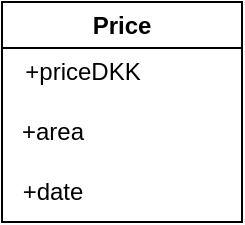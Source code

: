 <mxfile version="20.8.16" type="device" pages="3"><diagram id="R2lEEEUBdFMjLlhIrx00" name="DB diagram"><mxGraphModel dx="1276" dy="614" grid="1" gridSize="10" guides="1" tooltips="1" connect="1" arrows="1" fold="1" page="1" pageScale="1" pageWidth="850" pageHeight="1100" math="0" shadow="0" extFonts="Permanent Marker^https://fonts.googleapis.com/css?family=Permanent+Marker"><root><mxCell id="0"/><mxCell id="1" parent="0"/><mxCell id="hzkmhBm8E3jMu7rX12Jn-3" value="Price" style="swimlane;whiteSpace=wrap;html=1;" parent="1" vertex="1"><mxGeometry x="80" y="150" width="120" height="110" as="geometry"/></mxCell><mxCell id="hzkmhBm8E3jMu7rX12Jn-4" value="+priceDKK" style="text;html=1;align=center;verticalAlign=middle;resizable=0;points=[];autosize=1;strokeColor=none;fillColor=none;" parent="hzkmhBm8E3jMu7rX12Jn-3" vertex="1"><mxGeometry y="20" width="80" height="30" as="geometry"/></mxCell><mxCell id="hzkmhBm8E3jMu7rX12Jn-5" value="+area" style="text;html=1;align=center;verticalAlign=middle;resizable=0;points=[];autosize=1;strokeColor=none;fillColor=none;" parent="hzkmhBm8E3jMu7rX12Jn-3" vertex="1"><mxGeometry y="50" width="50" height="30" as="geometry"/></mxCell><mxCell id="hzkmhBm8E3jMu7rX12Jn-6" value="+date" style="text;html=1;align=center;verticalAlign=middle;resizable=0;points=[];autosize=1;strokeColor=none;fillColor=none;" parent="hzkmhBm8E3jMu7rX12Jn-3" vertex="1"><mxGeometry y="80" width="50" height="30" as="geometry"/></mxCell></root></mxGraphModel></diagram><diagram id="r6HzV9VnR2lEYwhBvP23" name="Component"><mxGraphModel dx="1276" dy="614" grid="1" gridSize="10" guides="1" tooltips="1" connect="1" arrows="1" fold="1" page="1" pageScale="1" pageWidth="827" pageHeight="1169" math="0" shadow="0"><root><mxCell id="0"/><mxCell id="1" parent="0"/><mxCell id="mOjqBlKlax9vZVKv--Yz-6" style="edgeStyle=orthogonalEdgeStyle;rounded=0;orthogonalLoop=1;jettySize=auto;html=1;endArrow=circle;endFill=0;" parent="1" source="VzLLGAgZRNpX3lB7fu7d-1" edge="1"><mxGeometry relative="1" as="geometry"><mxPoint x="850" y="360" as="targetPoint"/></mxGeometry></mxCell><mxCell id="VzLLGAgZRNpX3lB7fu7d-1" value="«DB»&lt;b&gt;DB&lt;/b&gt;&lt;br&gt;&lt;b&gt;&lt;/b&gt;" style="html=1;dropTarget=0;whiteSpace=wrap;" parent="1" vertex="1"><mxGeometry x="760" y="180" width="180" height="90" as="geometry"/></mxCell><mxCell id="VzLLGAgZRNpX3lB7fu7d-2" value="" style="shape=module;jettyWidth=8;jettyHeight=4;" parent="VzLLGAgZRNpX3lB7fu7d-1" vertex="1"><mxGeometry x="1" width="20" height="20" relative="1" as="geometry"><mxPoint x="-27" y="7" as="offset"/></mxGeometry></mxCell><mxCell id="VzLLGAgZRNpX3lB7fu7d-5" value="" style="edgeStyle=orthogonalEdgeStyle;rounded=0;orthogonalLoop=1;jettySize=auto;html=1;endArrow=halfCircle;endFill=0;" parent="1" source="VzLLGAgZRNpX3lB7fu7d-3" edge="1"><mxGeometry relative="1" as="geometry"><mxPoint x="850" y="360" as="targetPoint"/></mxGeometry></mxCell><mxCell id="wn3KdayX_ecW7B6-PYuo-3" style="edgeStyle=orthogonalEdgeStyle;rounded=0;orthogonalLoop=1;jettySize=auto;html=1;endArrow=halfCircle;endFill=0;" parent="1" source="VzLLGAgZRNpX3lB7fu7d-3" edge="1"><mxGeometry relative="1" as="geometry"><mxPoint x="520" y="300" as="targetPoint"/><Array as="points"><mxPoint x="590" y="300"/></Array></mxGeometry></mxCell><mxCell id="VzLLGAgZRNpX3lB7fu7d-3" value="«Backend»EngergyWatcher" style="html=1;dropTarget=0;whiteSpace=wrap;" parent="1" vertex="1"><mxGeometry x="490" y="390" width="180" height="90" as="geometry"/></mxCell><mxCell id="VzLLGAgZRNpX3lB7fu7d-4" value="" style="shape=module;jettyWidth=8;jettyHeight=4;" parent="VzLLGAgZRNpX3lB7fu7d-3" vertex="1"><mxGeometry x="1" width="20" height="20" relative="1" as="geometry"><mxPoint x="-27" y="7" as="offset"/></mxGeometry></mxCell><mxCell id="VzLLGAgZRNpX3lB7fu7d-6" value="«Frontend»EnergyWatchWeb" style="html=1;dropTarget=0;whiteSpace=wrap;" parent="1" vertex="1"><mxGeometry x="10" y="390" width="180" height="90" as="geometry"/></mxCell><mxCell id="VzLLGAgZRNpX3lB7fu7d-7" value="" style="shape=module;jettyWidth=8;jettyHeight=4;" parent="VzLLGAgZRNpX3lB7fu7d-6" vertex="1"><mxGeometry x="1" width="20" height="20" relative="1" as="geometry"><mxPoint x="-27" y="7" as="offset"/></mxGeometry></mxCell><mxCell id="VzLLGAgZRNpX3lB7fu7d-10" value="" style="edgeStyle=orthogonalEdgeStyle;rounded=0;orthogonalLoop=1;jettySize=auto;html=1;endArrow=circle;endFill=0;" parent="1" source="VzLLGAgZRNpX3lB7fu7d-8" edge="1"><mxGeometry relative="1" as="geometry"><mxPoint x="520" y="300" as="targetPoint"/><Array as="points"><mxPoint x="100" y="300"/><mxPoint x="490" y="300"/></Array></mxGeometry></mxCell><mxCell id="VzLLGAgZRNpX3lB7fu7d-8" value="«API»EnergiDataService" style="html=1;dropTarget=0;whiteSpace=wrap;" parent="1" vertex="1"><mxGeometry x="10" y="180" width="180" height="90" as="geometry"/></mxCell><mxCell id="VzLLGAgZRNpX3lB7fu7d-9" value="" style="shape=module;jettyWidth=8;jettyHeight=4;" parent="VzLLGAgZRNpX3lB7fu7d-8" vertex="1"><mxGeometry x="1" width="20" height="20" relative="1" as="geometry"><mxPoint x="-27" y="7" as="offset"/></mxGeometry></mxCell><mxCell id="VzLLGAgZRNpX3lB7fu7d-12" value="JSON" style="text;html=1;align=center;verticalAlign=middle;resizable=0;points=[];autosize=1;strokeColor=none;fillColor=none;" parent="1" vertex="1"><mxGeometry x="210" y="270" width="50" height="30" as="geometry"/></mxCell><mxCell id="VzLLGAgZRNpX3lB7fu7d-13" value="JSON" style="text;html=1;align=center;verticalAlign=middle;resizable=0;points=[];autosize=1;strokeColor=none;fillColor=none;" parent="1" vertex="1"><mxGeometry x="520" y="320" width="50" height="30" as="geometry"/></mxCell><mxCell id="wn3KdayX_ecW7B6-PYuo-4" value="filtered JSON" style="text;html=1;align=center;verticalAlign=middle;resizable=0;points=[];autosize=1;strokeColor=none;fillColor=none;" parent="1" vertex="1"><mxGeometry x="210" y="390" width="90" height="30" as="geometry"/></mxCell><mxCell id="wn3KdayX_ecW7B6-PYuo-5" value="filtered JSON" style="text;html=1;align=center;verticalAlign=middle;resizable=0;points=[];autosize=1;strokeColor=none;fillColor=none;" parent="1" vertex="1"><mxGeometry x="369" y="390" width="90" height="30" as="geometry"/></mxCell><mxCell id="wn3KdayX_ecW7B6-PYuo-8" value="" style="edgeStyle=orthogonalEdgeStyle;rounded=0;orthogonalLoop=1;jettySize=auto;html=1;endArrow=circle;endFill=0;" parent="1" source="VzLLGAgZRNpX3lB7fu7d-3" edge="1"><mxGeometry relative="1" as="geometry"><mxPoint x="110" y="280" as="sourcePoint"/><mxPoint x="320" y="440" as="targetPoint"/><Array as="points"><mxPoint x="450" y="440"/><mxPoint x="450" y="440"/></Array></mxGeometry></mxCell><mxCell id="wn3KdayX_ecW7B6-PYuo-9" style="edgeStyle=orthogonalEdgeStyle;rounded=0;orthogonalLoop=1;jettySize=auto;html=1;endArrow=halfCircle;endFill=0;" parent="1" source="VzLLGAgZRNpX3lB7fu7d-6" edge="1"><mxGeometry relative="1" as="geometry"><mxPoint x="600" y="400" as="sourcePoint"/><mxPoint x="320" y="440" as="targetPoint"/><Array as="points"><mxPoint x="220" y="440"/><mxPoint x="220" y="440"/></Array></mxGeometry></mxCell><mxCell id="mOjqBlKlax9vZVKv--Yz-7" value="filtered JSON" style="text;html=1;align=center;verticalAlign=middle;resizable=0;points=[];autosize=1;strokeColor=none;fillColor=none;" parent="1" vertex="1"><mxGeometry x="700" y="390" width="90" height="30" as="geometry"/></mxCell><mxCell id="mOjqBlKlax9vZVKv--Yz-8" value="filtered JSON" style="text;html=1;align=center;verticalAlign=middle;resizable=0;points=[];autosize=1;strokeColor=none;fillColor=none;" parent="1" vertex="1"><mxGeometry x="750" y="270" width="90" height="30" as="geometry"/></mxCell></root></mxGraphModel></diagram><diagram id="0oBNr8x6gBaMPlD8dyMk" name="UML Class"><mxGraphModel dx="2117" dy="1798" grid="1" gridSize="10" guides="1" tooltips="1" connect="1" arrows="1" fold="1" page="1" pageScale="1" pageWidth="827" pageHeight="1169" math="0" shadow="0"><root><mxCell id="0"/><mxCell id="1" parent="0"/><mxCell id="ieTilhc902GMvWJYyY0c-2" value="Data" style="shape=umlFrame;whiteSpace=wrap;html=1;width=120;height=30;boundedLbl=1;verticalAlign=middle;align=left;spacingLeft=5;" vertex="1" parent="1"><mxGeometry x="-110" y="405" width="760" height="180" as="geometry"/></mxCell><mxCell id="ieTilhc902GMvWJYyY0c-3" value="Domain" style="shape=umlFrame;whiteSpace=wrap;html=1;width=120;height=30;boundedLbl=1;verticalAlign=middle;align=left;spacingLeft=5;" vertex="1" parent="1"><mxGeometry x="-110" y="190" width="760" height="180" as="geometry"/></mxCell><mxCell id="ieTilhc902GMvWJYyY0c-4" value="GUI" style="shape=umlFrame;whiteSpace=wrap;html=1;width=120;height=30;boundedLbl=1;verticalAlign=middle;align=left;spacingLeft=5;" vertex="1" parent="1"><mxGeometry x="-110" y="-7" width="760" height="180" as="geometry"/></mxCell><mxCell id="ieTilhc902GMvWJYyY0c-5" value="DatabaseConnection" style="swimlane;fontStyle=1;align=center;verticalAlign=top;childLayout=stackLayout;horizontal=1;startSize=26;horizontalStack=0;resizeParent=1;resizeParentMax=0;resizeLast=0;collapsible=1;marginBottom=0;" vertex="1" parent="1"><mxGeometry x="170" y="420" width="160" height="86" as="geometry"/></mxCell><mxCell id="ieTilhc902GMvWJYyY0c-6" value="+ field: type" style="text;strokeColor=none;fillColor=none;align=left;verticalAlign=top;spacingLeft=4;spacingRight=4;overflow=hidden;rotatable=0;points=[[0,0.5],[1,0.5]];portConstraint=eastwest;" vertex="1" parent="ieTilhc902GMvWJYyY0c-5"><mxGeometry y="26" width="160" height="26" as="geometry"/></mxCell><mxCell id="ieTilhc902GMvWJYyY0c-7" value="" style="line;strokeWidth=1;fillColor=none;align=left;verticalAlign=middle;spacingTop=-1;spacingLeft=3;spacingRight=3;rotatable=0;labelPosition=right;points=[];portConstraint=eastwest;" vertex="1" parent="ieTilhc902GMvWJYyY0c-5"><mxGeometry y="52" width="160" height="8" as="geometry"/></mxCell><mxCell id="ieTilhc902GMvWJYyY0c-8" value="+ method(type): type" style="text;strokeColor=none;fillColor=none;align=left;verticalAlign=top;spacingLeft=4;spacingRight=4;overflow=hidden;rotatable=0;points=[[0,0.5],[1,0.5]];portConstraint=eastwest;" vertex="1" parent="ieTilhc902GMvWJYyY0c-5"><mxGeometry y="60" width="160" height="26" as="geometry"/></mxCell><mxCell id="ieTilhc902GMvWJYyY0c-9" value="DBOperations" style="swimlane;fontStyle=1;align=center;verticalAlign=top;childLayout=stackLayout;horizontal=1;startSize=26;horizontalStack=0;resizeParent=1;resizeParentMax=0;resizeLast=0;collapsible=1;marginBottom=0;" vertex="1" parent="1"><mxGeometry x="430" y="420" width="160" height="86" as="geometry"/></mxCell><mxCell id="ieTilhc902GMvWJYyY0c-10" value="+ field: type" style="text;strokeColor=none;fillColor=none;align=left;verticalAlign=top;spacingLeft=4;spacingRight=4;overflow=hidden;rotatable=0;points=[[0,0.5],[1,0.5]];portConstraint=eastwest;" vertex="1" parent="ieTilhc902GMvWJYyY0c-9"><mxGeometry y="26" width="160" height="26" as="geometry"/></mxCell><mxCell id="ieTilhc902GMvWJYyY0c-11" value="" style="line;strokeWidth=1;fillColor=none;align=left;verticalAlign=middle;spacingTop=-1;spacingLeft=3;spacingRight=3;rotatable=0;labelPosition=right;points=[];portConstraint=eastwest;" vertex="1" parent="ieTilhc902GMvWJYyY0c-9"><mxGeometry y="52" width="160" height="8" as="geometry"/></mxCell><mxCell id="ieTilhc902GMvWJYyY0c-12" value="+ method(type): type" style="text;strokeColor=none;fillColor=none;align=left;verticalAlign=top;spacingLeft=4;spacingRight=4;overflow=hidden;rotatable=0;points=[[0,0.5],[1,0.5]];portConstraint=eastwest;" vertex="1" parent="ieTilhc902GMvWJYyY0c-9"><mxGeometry y="60" width="160" height="26" as="geometry"/></mxCell><mxCell id="ieTilhc902GMvWJYyY0c-13" value="APIhandler" style="swimlane;fontStyle=1;align=center;verticalAlign=top;childLayout=stackLayout;horizontal=1;startSize=26;horizontalStack=0;resizeParent=1;resizeParentMax=0;resizeLast=0;collapsible=1;marginBottom=0;" vertex="1" parent="1"><mxGeometry x="430" y="230" width="160" height="86" as="geometry"/></mxCell><mxCell id="ieTilhc902GMvWJYyY0c-14" value="+ field: type" style="text;strokeColor=none;fillColor=none;align=left;verticalAlign=top;spacingLeft=4;spacingRight=4;overflow=hidden;rotatable=0;points=[[0,0.5],[1,0.5]];portConstraint=eastwest;" vertex="1" parent="ieTilhc902GMvWJYyY0c-13"><mxGeometry y="26" width="160" height="26" as="geometry"/></mxCell><mxCell id="ieTilhc902GMvWJYyY0c-15" value="" style="line;strokeWidth=1;fillColor=none;align=left;verticalAlign=middle;spacingTop=-1;spacingLeft=3;spacingRight=3;rotatable=0;labelPosition=right;points=[];portConstraint=eastwest;" vertex="1" parent="ieTilhc902GMvWJYyY0c-13"><mxGeometry y="52" width="160" height="8" as="geometry"/></mxCell><mxCell id="ieTilhc902GMvWJYyY0c-16" value="+ method(type): type" style="text;strokeColor=none;fillColor=none;align=left;verticalAlign=top;spacingLeft=4;spacingRight=4;overflow=hidden;rotatable=0;points=[[0,0.5],[1,0.5]];portConstraint=eastwest;" vertex="1" parent="ieTilhc902GMvWJYyY0c-13"><mxGeometry y="60" width="160" height="26" as="geometry"/></mxCell><mxCell id="ieTilhc902GMvWJYyY0c-17" value="JsonFilter" style="swimlane;fontStyle=1;align=center;verticalAlign=top;childLayout=stackLayout;horizontal=1;startSize=26;horizontalStack=0;resizeParent=1;resizeParentMax=0;resizeLast=0;collapsible=1;marginBottom=0;" vertex="1" parent="1"><mxGeometry x="210" y="230" width="160" height="86" as="geometry"/></mxCell><mxCell id="ieTilhc902GMvWJYyY0c-18" value="+ field: type" style="text;strokeColor=none;fillColor=none;align=left;verticalAlign=top;spacingLeft=4;spacingRight=4;overflow=hidden;rotatable=0;points=[[0,0.5],[1,0.5]];portConstraint=eastwest;" vertex="1" parent="ieTilhc902GMvWJYyY0c-17"><mxGeometry y="26" width="160" height="26" as="geometry"/></mxCell><mxCell id="ieTilhc902GMvWJYyY0c-19" value="" style="line;strokeWidth=1;fillColor=none;align=left;verticalAlign=middle;spacingTop=-1;spacingLeft=3;spacingRight=3;rotatable=0;labelPosition=right;points=[];portConstraint=eastwest;" vertex="1" parent="ieTilhc902GMvWJYyY0c-17"><mxGeometry y="52" width="160" height="8" as="geometry"/></mxCell><mxCell id="ieTilhc902GMvWJYyY0c-20" value="+ method(type): type" style="text;strokeColor=none;fillColor=none;align=left;verticalAlign=top;spacingLeft=4;spacingRight=4;overflow=hidden;rotatable=0;points=[[0,0.5],[1,0.5]];portConstraint=eastwest;" vertex="1" parent="ieTilhc902GMvWJYyY0c-17"><mxGeometry y="60" width="160" height="26" as="geometry"/></mxCell><mxCell id="ieTilhc902GMvWJYyY0c-21" value="FrontConnection" style="swimlane;fontStyle=1;align=center;verticalAlign=top;childLayout=stackLayout;horizontal=1;startSize=26;horizontalStack=0;resizeParent=1;resizeParentMax=0;resizeLast=0;collapsible=1;marginBottom=0;" vertex="1" parent="1"><mxGeometry x="200" y="40" width="160" height="86" as="geometry"/></mxCell><mxCell id="ieTilhc902GMvWJYyY0c-22" value="+ field: type" style="text;strokeColor=none;fillColor=none;align=left;verticalAlign=top;spacingLeft=4;spacingRight=4;overflow=hidden;rotatable=0;points=[[0,0.5],[1,0.5]];portConstraint=eastwest;" vertex="1" parent="ieTilhc902GMvWJYyY0c-21"><mxGeometry y="26" width="160" height="26" as="geometry"/></mxCell><mxCell id="ieTilhc902GMvWJYyY0c-23" value="" style="line;strokeWidth=1;fillColor=none;align=left;verticalAlign=middle;spacingTop=-1;spacingLeft=3;spacingRight=3;rotatable=0;labelPosition=right;points=[];portConstraint=eastwest;" vertex="1" parent="ieTilhc902GMvWJYyY0c-21"><mxGeometry y="52" width="160" height="8" as="geometry"/></mxCell><mxCell id="ieTilhc902GMvWJYyY0c-24" value="+ method(type): type" style="text;strokeColor=none;fillColor=none;align=left;verticalAlign=top;spacingLeft=4;spacingRight=4;overflow=hidden;rotatable=0;points=[[0,0.5],[1,0.5]];portConstraint=eastwest;" vertex="1" parent="ieTilhc902GMvWJYyY0c-21"><mxGeometry y="60" width="160" height="26" as="geometry"/></mxCell><mxCell id="ieTilhc902GMvWJYyY0c-25" value="Graph" style="swimlane;fontStyle=1;align=center;verticalAlign=top;childLayout=stackLayout;horizontal=1;startSize=26;horizontalStack=0;resizeParent=1;resizeParentMax=0;resizeLast=0;collapsible=1;marginBottom=0;" vertex="1" parent="1"><mxGeometry x="440" y="40" width="160" height="86" as="geometry"/></mxCell><mxCell id="ieTilhc902GMvWJYyY0c-26" value="+ field: type" style="text;strokeColor=none;fillColor=none;align=left;verticalAlign=top;spacingLeft=4;spacingRight=4;overflow=hidden;rotatable=0;points=[[0,0.5],[1,0.5]];portConstraint=eastwest;" vertex="1" parent="ieTilhc902GMvWJYyY0c-25"><mxGeometry y="26" width="160" height="26" as="geometry"/></mxCell><mxCell id="ieTilhc902GMvWJYyY0c-27" value="" style="line;strokeWidth=1;fillColor=none;align=left;verticalAlign=middle;spacingTop=-1;spacingLeft=3;spacingRight=3;rotatable=0;labelPosition=right;points=[];portConstraint=eastwest;" vertex="1" parent="ieTilhc902GMvWJYyY0c-25"><mxGeometry y="52" width="160" height="8" as="geometry"/></mxCell><mxCell id="ieTilhc902GMvWJYyY0c-28" value="+ method(type): type" style="text;strokeColor=none;fillColor=none;align=left;verticalAlign=top;spacingLeft=4;spacingRight=4;overflow=hidden;rotatable=0;points=[[0,0.5],[1,0.5]];portConstraint=eastwest;" vertex="1" parent="ieTilhc902GMvWJYyY0c-25"><mxGeometry y="60" width="160" height="26" as="geometry"/></mxCell><mxCell id="ieTilhc902GMvWJYyY0c-29" value="&amp;lt;&amp;lt;interface&amp;gt;&amp;gt;&lt;br&gt;&lt;b&gt;GUI&lt;/b&gt;" style="swimlane;fontStyle=0;align=center;verticalAlign=top;childLayout=stackLayout;horizontal=1;startSize=40;horizontalStack=0;resizeParent=1;resizeParentMax=0;resizeLast=0;collapsible=0;marginBottom=0;html=1;" vertex="1" parent="1"><mxGeometry x="-10" y="40" width="140" height="70" as="geometry"/></mxCell><mxCell id="ieTilhc902GMvWJYyY0c-30" value="literal1" style="text;html=1;strokeColor=none;fillColor=none;align=left;verticalAlign=middle;spacingLeft=4;spacingRight=4;overflow=hidden;rotatable=0;points=[[0,0.5],[1,0.5]];portConstraint=eastwest;" vertex="1" parent="ieTilhc902GMvWJYyY0c-29"><mxGeometry y="40" width="140" height="30" as="geometry"/></mxCell><mxCell id="FQAi9PUVjGyoN1twZ3ve-1" value="JSONfilter er der ikke behov for, i forbindelsen kan vi filtrere så vi kun tager det JSON vi skal bruge" style="shape=note;whiteSpace=wrap;html=1;backgroundOutline=1;darkOpacity=0.05;" vertex="1" parent="1"><mxGeometry x="30" y="216" width="130" height="134" as="geometry"/></mxCell></root></mxGraphModel></diagram></mxfile>
